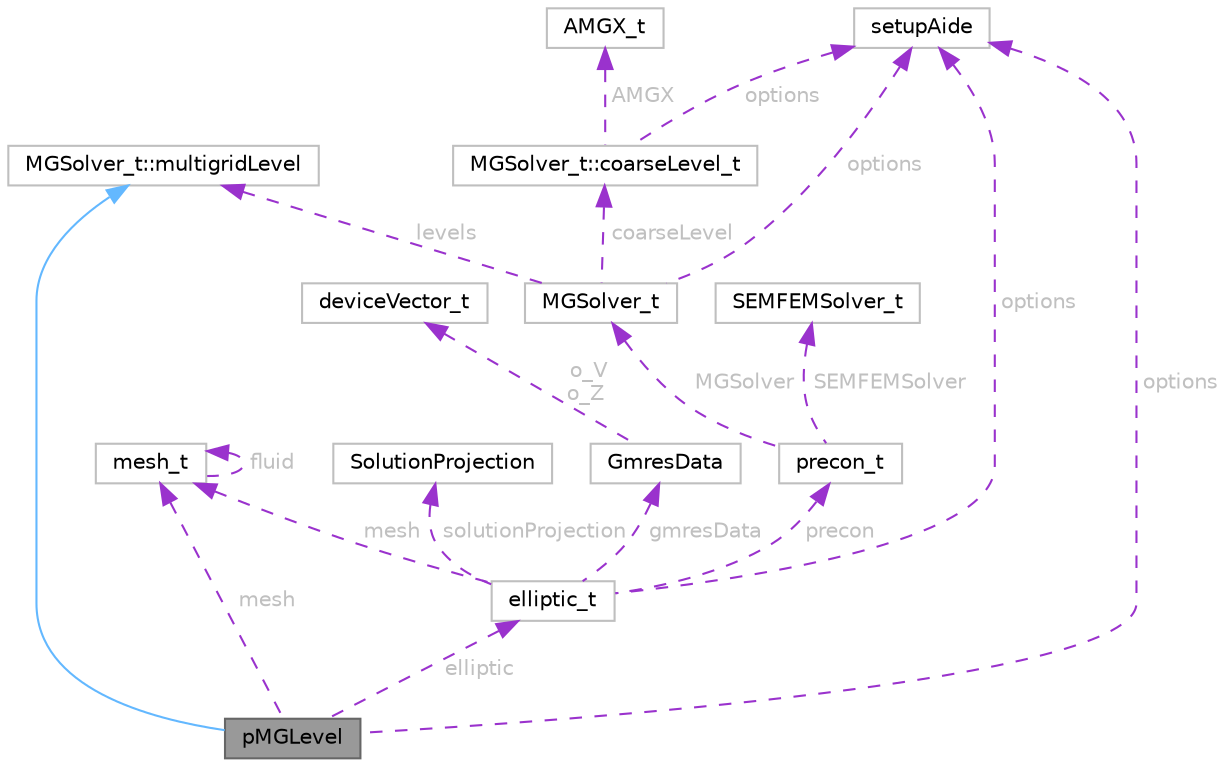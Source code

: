 digraph "pMGLevel"
{
 // LATEX_PDF_SIZE
  bgcolor="transparent";
  edge [fontname=Helvetica,fontsize=10,labelfontname=Helvetica,labelfontsize=10];
  node [fontname=Helvetica,fontsize=10,shape=box,height=0.2,width=0.4];
  Node1 [id="Node000001",label="pMGLevel",height=0.2,width=0.4,color="gray40", fillcolor="grey60", style="filled", fontcolor="black",tooltip=" "];
  Node2 -> Node1 [id="edge1_Node000001_Node000002",dir="back",color="steelblue1",style="solid",tooltip=" "];
  Node2 [id="Node000002",label="MGSolver_t::multigridLevel",height=0.2,width=0.4,color="grey75", fillcolor="white", style="filled",URL="$classMGSolver__t_1_1multigridLevel.html",tooltip=" "];
  Node3 -> Node1 [id="edge2_Node000001_Node000003",dir="back",color="darkorchid3",style="dashed",tooltip=" ",label=" elliptic",fontcolor="grey" ];
  Node3 [id="Node000003",label="elliptic_t",height=0.2,width=0.4,color="grey75", fillcolor="white", style="filled",URL="$structelliptic__t.html",tooltip=" "];
  Node4 -> Node3 [id="edge3_Node000003_Node000004",dir="back",color="darkorchid3",style="dashed",tooltip=" ",label=" mesh",fontcolor="grey" ];
  Node4 [id="Node000004",label="mesh_t",height=0.2,width=0.4,color="grey75", fillcolor="white", style="filled",URL="$structmesh__t.html",tooltip=" "];
  Node4 -> Node4 [id="edge4_Node000004_Node000004",dir="back",color="darkorchid3",style="dashed",tooltip=" ",label=" fluid",fontcolor="grey" ];
  Node5 -> Node3 [id="edge5_Node000003_Node000005",dir="back",color="darkorchid3",style="dashed",tooltip=" ",label=" precon",fontcolor="grey" ];
  Node5 [id="Node000005",label="precon_t",height=0.2,width=0.4,color="grey75", fillcolor="white", style="filled",URL="$structprecon__t.html",tooltip=" "];
  Node6 -> Node5 [id="edge6_Node000005_Node000006",dir="back",color="darkorchid3",style="dashed",tooltip=" ",label=" MGSolver",fontcolor="grey" ];
  Node6 [id="Node000006",label="MGSolver_t",height=0.2,width=0.4,color="grey75", fillcolor="white", style="filled",URL="$classMGSolver__t.html",tooltip=" "];
  Node7 -> Node6 [id="edge7_Node000006_Node000007",dir="back",color="darkorchid3",style="dashed",tooltip=" ",label=" options",fontcolor="grey" ];
  Node7 [id="Node000007",label="setupAide",height=0.2,width=0.4,color="grey75", fillcolor="white", style="filled",URL="$classsetupAide.html",tooltip=" "];
  Node2 -> Node6 [id="edge8_Node000006_Node000002",dir="back",color="darkorchid3",style="dashed",tooltip=" ",label=" levels",fontcolor="grey" ];
  Node8 -> Node6 [id="edge9_Node000006_Node000008",dir="back",color="darkorchid3",style="dashed",tooltip=" ",label=" coarseLevel",fontcolor="grey" ];
  Node8 [id="Node000008",label="MGSolver_t::coarseLevel_t",height=0.2,width=0.4,color="grey75", fillcolor="white", style="filled",URL="$classMGSolver__t_1_1coarseLevel__t.html",tooltip=" "];
  Node7 -> Node8 [id="edge10_Node000008_Node000007",dir="back",color="darkorchid3",style="dashed",tooltip=" ",label=" options",fontcolor="grey" ];
  Node9 -> Node8 [id="edge11_Node000008_Node000009",dir="back",color="darkorchid3",style="dashed",tooltip=" ",label=" AMGX",fontcolor="grey" ];
  Node9 [id="Node000009",label="AMGX_t",height=0.2,width=0.4,color="grey75", fillcolor="white", style="filled",URL="$classAMGX__t.html",tooltip=" "];
  Node10 -> Node5 [id="edge12_Node000005_Node000010",dir="back",color="darkorchid3",style="dashed",tooltip=" ",label=" SEMFEMSolver",fontcolor="grey" ];
  Node10 [id="Node000010",label="SEMFEMSolver_t",height=0.2,width=0.4,color="grey75", fillcolor="white", style="filled",URL="$classSEMFEMSolver__t.html",tooltip=" "];
  Node7 -> Node3 [id="edge13_Node000003_Node000007",dir="back",color="darkorchid3",style="dashed",tooltip=" ",label=" options",fontcolor="grey" ];
  Node11 -> Node3 [id="edge14_Node000003_Node000011",dir="back",color="darkorchid3",style="dashed",tooltip=" ",label=" solutionProjection",fontcolor="grey" ];
  Node11 [id="Node000011",label="SolutionProjection",height=0.2,width=0.4,color="grey75", fillcolor="white", style="filled",URL="$classSolutionProjection.html",tooltip=" "];
  Node12 -> Node3 [id="edge15_Node000003_Node000012",dir="back",color="darkorchid3",style="dashed",tooltip=" ",label=" gmresData",fontcolor="grey" ];
  Node12 [id="Node000012",label="GmresData",height=0.2,width=0.4,color="grey75", fillcolor="white", style="filled",URL="$structGmresData.html",tooltip=" "];
  Node13 -> Node12 [id="edge16_Node000012_Node000013",dir="back",color="darkorchid3",style="dashed",tooltip=" ",label=" o_V\no_Z",fontcolor="grey" ];
  Node13 [id="Node000013",label="deviceVector_t",height=0.2,width=0.4,color="grey75", fillcolor="white", style="filled",URL="$classdeviceVector__t.html",tooltip=" "];
  Node4 -> Node1 [id="edge17_Node000001_Node000004",dir="back",color="darkorchid3",style="dashed",tooltip=" ",label=" mesh",fontcolor="grey" ];
  Node7 -> Node1 [id="edge18_Node000001_Node000007",dir="back",color="darkorchid3",style="dashed",tooltip=" ",label=" options",fontcolor="grey" ];
}
